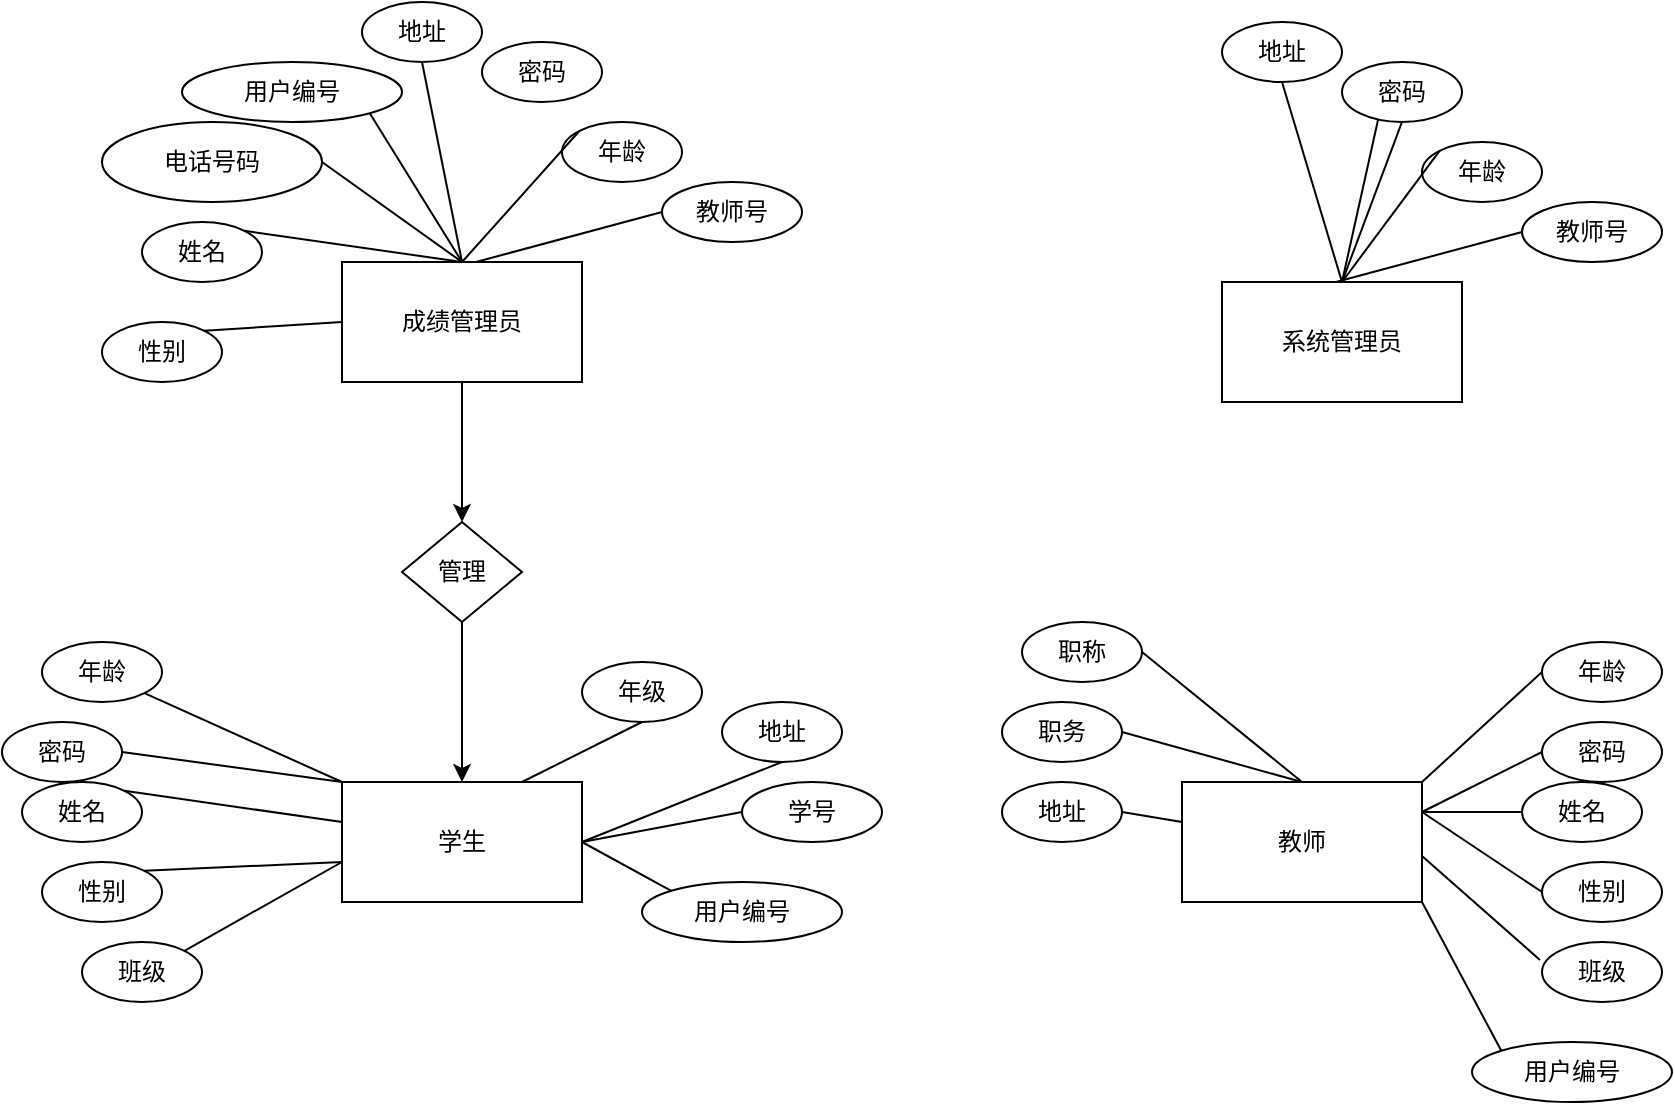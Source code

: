 <mxfile version="21.8.2" type="github">
  <diagram id="R2lEEEUBdFMjLlhIrx00" name="Page-1">
    <mxGraphModel dx="2284" dy="1858" grid="1" gridSize="10" guides="1" tooltips="1" connect="1" arrows="1" fold="1" page="1" pageScale="1" pageWidth="850" pageHeight="1100" math="0" shadow="0" extFonts="Permanent Marker^https://fonts.googleapis.com/css?family=Permanent+Marker">
      <root>
        <mxCell id="0" />
        <mxCell id="1" parent="0" />
        <mxCell id="JLIcFYk4vpwf9IPf_Qi_-22" value="" style="edgeStyle=orthogonalEdgeStyle;rounded=0;orthogonalLoop=1;jettySize=auto;html=1;" edge="1" parent="1" source="JLIcFYk4vpwf9IPf_Qi_-1" target="JLIcFYk4vpwf9IPf_Qi_-21">
          <mxGeometry relative="1" as="geometry" />
        </mxCell>
        <mxCell id="JLIcFYk4vpwf9IPf_Qi_-1" value="成绩管理员" style="rounded=0;whiteSpace=wrap;html=1;" vertex="1" parent="1">
          <mxGeometry x="70" y="90" width="120" height="60" as="geometry" />
        </mxCell>
        <mxCell id="JLIcFYk4vpwf9IPf_Qi_-2" value="学生" style="rounded=0;whiteSpace=wrap;html=1;" vertex="1" parent="1">
          <mxGeometry x="70" y="350" width="120" height="60" as="geometry" />
        </mxCell>
        <mxCell id="JLIcFYk4vpwf9IPf_Qi_-3" value="教师" style="rounded=0;whiteSpace=wrap;html=1;" vertex="1" parent="1">
          <mxGeometry x="490" y="350" width="120" height="60" as="geometry" />
        </mxCell>
        <mxCell id="JLIcFYk4vpwf9IPf_Qi_-4" value="用户编号" style="ellipse;whiteSpace=wrap;html=1;" vertex="1" parent="1">
          <mxGeometry x="-10" y="-10" width="110" height="30" as="geometry" />
        </mxCell>
        <mxCell id="JLIcFYk4vpwf9IPf_Qi_-5" value="姓名" style="ellipse;whiteSpace=wrap;html=1;" vertex="1" parent="1">
          <mxGeometry x="-30" y="70" width="60" height="30" as="geometry" />
        </mxCell>
        <mxCell id="JLIcFYk4vpwf9IPf_Qi_-6" value="地址" style="ellipse;whiteSpace=wrap;html=1;" vertex="1" parent="1">
          <mxGeometry x="80" y="-40" width="60" height="30" as="geometry" />
        </mxCell>
        <mxCell id="JLIcFYk4vpwf9IPf_Qi_-7" value="密码" style="ellipse;whiteSpace=wrap;html=1;" vertex="1" parent="1">
          <mxGeometry x="140" y="-20" width="60" height="30" as="geometry" />
        </mxCell>
        <mxCell id="JLIcFYk4vpwf9IPf_Qi_-8" value="年龄" style="ellipse;whiteSpace=wrap;html=1;" vertex="1" parent="1">
          <mxGeometry x="180" y="20" width="60" height="30" as="geometry" />
        </mxCell>
        <mxCell id="JLIcFYk4vpwf9IPf_Qi_-9" value="性别" style="ellipse;whiteSpace=wrap;html=1;" vertex="1" parent="1">
          <mxGeometry x="-50" y="120" width="60" height="30" as="geometry" />
        </mxCell>
        <mxCell id="JLIcFYk4vpwf9IPf_Qi_-10" value="电话号码" style="ellipse;whiteSpace=wrap;html=1;" vertex="1" parent="1">
          <mxGeometry x="-50" y="20" width="110" height="40" as="geometry" />
        </mxCell>
        <mxCell id="JLIcFYk4vpwf9IPf_Qi_-11" value="" style="endArrow=none;html=1;rounded=0;entryX=0.5;entryY=1;entryDx=0;entryDy=0;exitX=0.5;exitY=0;exitDx=0;exitDy=0;" edge="1" parent="1" source="JLIcFYk4vpwf9IPf_Qi_-1" target="JLIcFYk4vpwf9IPf_Qi_-6">
          <mxGeometry width="50" height="50" relative="1" as="geometry">
            <mxPoint x="400" y="220" as="sourcePoint" />
            <mxPoint x="450" y="170" as="targetPoint" />
          </mxGeometry>
        </mxCell>
        <mxCell id="JLIcFYk4vpwf9IPf_Qi_-12" value="" style="endArrow=none;html=1;rounded=0;entryX=0.5;entryY=1;entryDx=0;entryDy=0;" edge="1" parent="1">
          <mxGeometry width="50" height="50" relative="1" as="geometry">
            <mxPoint x="570" y="100" as="sourcePoint" />
            <mxPoint x="590" y="10" as="targetPoint" />
          </mxGeometry>
        </mxCell>
        <mxCell id="JLIcFYk4vpwf9IPf_Qi_-13" value="" style="endArrow=none;html=1;rounded=0;entryX=0;entryY=0;entryDx=0;entryDy=0;" edge="1" parent="1" target="JLIcFYk4vpwf9IPf_Qi_-8">
          <mxGeometry width="50" height="50" relative="1" as="geometry">
            <mxPoint x="130" y="90" as="sourcePoint" />
            <mxPoint x="221" y="73" as="targetPoint" />
          </mxGeometry>
        </mxCell>
        <mxCell id="JLIcFYk4vpwf9IPf_Qi_-14" value="教师号" style="ellipse;whiteSpace=wrap;html=1;" vertex="1" parent="1">
          <mxGeometry x="230" y="50" width="70" height="30" as="geometry" />
        </mxCell>
        <mxCell id="JLIcFYk4vpwf9IPf_Qi_-15" value="" style="endArrow=none;html=1;rounded=0;entryX=0;entryY=0.5;entryDx=0;entryDy=0;exitX=0.558;exitY=0;exitDx=0;exitDy=0;exitPerimeter=0;" edge="1" parent="1" source="JLIcFYk4vpwf9IPf_Qi_-1" target="JLIcFYk4vpwf9IPf_Qi_-14">
          <mxGeometry width="50" height="50" relative="1" as="geometry">
            <mxPoint x="140" y="100" as="sourcePoint" />
            <mxPoint x="199" y="34" as="targetPoint" />
          </mxGeometry>
        </mxCell>
        <mxCell id="JLIcFYk4vpwf9IPf_Qi_-16" value="" style="endArrow=none;html=1;rounded=0;entryX=1;entryY=1;entryDx=0;entryDy=0;" edge="1" parent="1" target="JLIcFYk4vpwf9IPf_Qi_-4">
          <mxGeometry width="50" height="50" relative="1" as="geometry">
            <mxPoint x="130" y="90" as="sourcePoint" />
            <mxPoint x="120" as="targetPoint" />
          </mxGeometry>
        </mxCell>
        <mxCell id="JLIcFYk4vpwf9IPf_Qi_-17" value="" style="endArrow=none;html=1;rounded=0;entryX=1;entryY=0.5;entryDx=0;entryDy=0;" edge="1" parent="1" target="JLIcFYk4vpwf9IPf_Qi_-10">
          <mxGeometry width="50" height="50" relative="1" as="geometry">
            <mxPoint x="130" y="90" as="sourcePoint" />
            <mxPoint x="82" y="44" as="targetPoint" />
          </mxGeometry>
        </mxCell>
        <mxCell id="JLIcFYk4vpwf9IPf_Qi_-18" value="" style="endArrow=none;html=1;rounded=0;entryX=1;entryY=0;entryDx=0;entryDy=0;" edge="1" parent="1" target="JLIcFYk4vpwf9IPf_Qi_-5">
          <mxGeometry width="50" height="50" relative="1" as="geometry">
            <mxPoint x="130" y="90" as="sourcePoint" />
            <mxPoint x="60" y="80" as="targetPoint" />
          </mxGeometry>
        </mxCell>
        <mxCell id="JLIcFYk4vpwf9IPf_Qi_-19" value="系统管理员" style="rounded=0;whiteSpace=wrap;html=1;" vertex="1" parent="1">
          <mxGeometry x="510" y="100" width="120" height="60" as="geometry" />
        </mxCell>
        <mxCell id="JLIcFYk4vpwf9IPf_Qi_-20" value="" style="endArrow=none;html=1;rounded=0;entryX=1;entryY=0;entryDx=0;entryDy=0;exitX=0;exitY=0.5;exitDx=0;exitDy=0;" edge="1" parent="1" source="JLIcFYk4vpwf9IPf_Qi_-1" target="JLIcFYk4vpwf9IPf_Qi_-9">
          <mxGeometry width="50" height="50" relative="1" as="geometry">
            <mxPoint x="140" y="100" as="sourcePoint" />
            <mxPoint x="31" y="84" as="targetPoint" />
          </mxGeometry>
        </mxCell>
        <mxCell id="JLIcFYk4vpwf9IPf_Qi_-23" value="" style="edgeStyle=orthogonalEdgeStyle;rounded=0;orthogonalLoop=1;jettySize=auto;html=1;" edge="1" parent="1" source="JLIcFYk4vpwf9IPf_Qi_-21" target="JLIcFYk4vpwf9IPf_Qi_-2">
          <mxGeometry relative="1" as="geometry" />
        </mxCell>
        <mxCell id="JLIcFYk4vpwf9IPf_Qi_-21" value="管理" style="rhombus;whiteSpace=wrap;html=1;" vertex="1" parent="1">
          <mxGeometry x="100" y="220" width="60" height="50" as="geometry" />
        </mxCell>
        <mxCell id="JLIcFYk4vpwf9IPf_Qi_-24" value="姓名" style="ellipse;whiteSpace=wrap;html=1;" vertex="1" parent="1">
          <mxGeometry x="-90" y="350" width="60" height="30" as="geometry" />
        </mxCell>
        <mxCell id="JLIcFYk4vpwf9IPf_Qi_-25" value="" style="endArrow=none;html=1;rounded=0;entryX=1;entryY=0;entryDx=0;entryDy=0;" edge="1" parent="1" target="JLIcFYk4vpwf9IPf_Qi_-24">
          <mxGeometry width="50" height="50" relative="1" as="geometry">
            <mxPoint x="70" y="370" as="sourcePoint" />
            <mxPoint y="360" as="targetPoint" />
          </mxGeometry>
        </mxCell>
        <mxCell id="JLIcFYk4vpwf9IPf_Qi_-26" value="性别" style="ellipse;whiteSpace=wrap;html=1;" vertex="1" parent="1">
          <mxGeometry x="-80" y="390" width="60" height="30" as="geometry" />
        </mxCell>
        <mxCell id="JLIcFYk4vpwf9IPf_Qi_-27" value="" style="endArrow=none;html=1;rounded=0;entryX=1;entryY=0;entryDx=0;entryDy=0;exitX=0;exitY=0.5;exitDx=0;exitDy=0;" edge="1" parent="1" target="JLIcFYk4vpwf9IPf_Qi_-26">
          <mxGeometry width="50" height="50" relative="1" as="geometry">
            <mxPoint x="70" y="390" as="sourcePoint" />
            <mxPoint x="31" y="354" as="targetPoint" />
          </mxGeometry>
        </mxCell>
        <mxCell id="JLIcFYk4vpwf9IPf_Qi_-28" value="用户编号" style="ellipse;whiteSpace=wrap;html=1;" vertex="1" parent="1">
          <mxGeometry x="220" y="400" width="100" height="30" as="geometry" />
        </mxCell>
        <mxCell id="JLIcFYk4vpwf9IPf_Qi_-29" value="" style="endArrow=none;html=1;rounded=0;entryX=0;entryY=0;entryDx=0;entryDy=0;exitX=1;exitY=0.5;exitDx=0;exitDy=0;" edge="1" parent="1" target="JLIcFYk4vpwf9IPf_Qi_-28" source="JLIcFYk4vpwf9IPf_Qi_-2">
          <mxGeometry width="50" height="50" relative="1" as="geometry">
            <mxPoint x="70" y="370" as="sourcePoint" />
            <mxPoint x="60" y="280" as="targetPoint" />
          </mxGeometry>
        </mxCell>
        <mxCell id="JLIcFYk4vpwf9IPf_Qi_-30" value="地址" style="ellipse;whiteSpace=wrap;html=1;" vertex="1" parent="1">
          <mxGeometry x="510" y="-30" width="60" height="30" as="geometry" />
        </mxCell>
        <mxCell id="JLIcFYk4vpwf9IPf_Qi_-31" value="密码" style="ellipse;whiteSpace=wrap;html=1;" vertex="1" parent="1">
          <mxGeometry x="570" y="-10" width="60" height="30" as="geometry" />
        </mxCell>
        <mxCell id="JLIcFYk4vpwf9IPf_Qi_-32" value="年龄" style="ellipse;whiteSpace=wrap;html=1;" vertex="1" parent="1">
          <mxGeometry x="610" y="30" width="60" height="30" as="geometry" />
        </mxCell>
        <mxCell id="JLIcFYk4vpwf9IPf_Qi_-33" value="" style="endArrow=none;html=1;rounded=0;entryX=0.5;entryY=1;entryDx=0;entryDy=0;" edge="1" parent="1" target="JLIcFYk4vpwf9IPf_Qi_-30">
          <mxGeometry width="50" height="50" relative="1" as="geometry">
            <mxPoint x="570" y="100" as="sourcePoint" />
            <mxPoint x="880" y="180" as="targetPoint" />
          </mxGeometry>
        </mxCell>
        <mxCell id="JLIcFYk4vpwf9IPf_Qi_-34" value="" style="endArrow=none;html=1;rounded=0;entryX=0.5;entryY=1;entryDx=0;entryDy=0;exitX=0.5;exitY=0;exitDx=0;exitDy=0;" edge="1" parent="1" target="JLIcFYk4vpwf9IPf_Qi_-31" source="JLIcFYk4vpwf9IPf_Qi_-19">
          <mxGeometry width="50" height="50" relative="1" as="geometry">
            <mxPoint x="140" y="100" as="sourcePoint" />
            <mxPoint x="130" y="10" as="targetPoint" />
          </mxGeometry>
        </mxCell>
        <mxCell id="JLIcFYk4vpwf9IPf_Qi_-35" value="" style="endArrow=none;html=1;rounded=0;entryX=0;entryY=0;entryDx=0;entryDy=0;" edge="1" parent="1" target="JLIcFYk4vpwf9IPf_Qi_-32">
          <mxGeometry width="50" height="50" relative="1" as="geometry">
            <mxPoint x="570" y="100" as="sourcePoint" />
            <mxPoint x="651" y="83" as="targetPoint" />
          </mxGeometry>
        </mxCell>
        <mxCell id="JLIcFYk4vpwf9IPf_Qi_-36" value="教师号" style="ellipse;whiteSpace=wrap;html=1;" vertex="1" parent="1">
          <mxGeometry x="660" y="60" width="70" height="30" as="geometry" />
        </mxCell>
        <mxCell id="JLIcFYk4vpwf9IPf_Qi_-37" value="" style="endArrow=none;html=1;rounded=0;entryX=0;entryY=0.5;entryDx=0;entryDy=0;exitX=0.558;exitY=0;exitDx=0;exitDy=0;exitPerimeter=0;" edge="1" parent="1" target="JLIcFYk4vpwf9IPf_Qi_-36">
          <mxGeometry width="50" height="50" relative="1" as="geometry">
            <mxPoint x="567" y="100" as="sourcePoint" />
            <mxPoint x="629" y="44" as="targetPoint" />
          </mxGeometry>
        </mxCell>
        <mxCell id="JLIcFYk4vpwf9IPf_Qi_-38" value="地址" style="ellipse;whiteSpace=wrap;html=1;" vertex="1" parent="1">
          <mxGeometry x="260" y="310" width="60" height="30" as="geometry" />
        </mxCell>
        <mxCell id="JLIcFYk4vpwf9IPf_Qi_-39" value="密码" style="ellipse;whiteSpace=wrap;html=1;" vertex="1" parent="1">
          <mxGeometry x="-100" y="320" width="60" height="30" as="geometry" />
        </mxCell>
        <mxCell id="JLIcFYk4vpwf9IPf_Qi_-40" value="年龄" style="ellipse;whiteSpace=wrap;html=1;" vertex="1" parent="1">
          <mxGeometry x="-80" y="280" width="60" height="30" as="geometry" />
        </mxCell>
        <mxCell id="JLIcFYk4vpwf9IPf_Qi_-41" value="" style="endArrow=none;html=1;rounded=0;entryX=0.5;entryY=1;entryDx=0;entryDy=0;exitX=0.5;exitY=0;exitDx=0;exitDy=0;" edge="1" target="JLIcFYk4vpwf9IPf_Qi_-38" parent="1">
          <mxGeometry width="50" height="50" relative="1" as="geometry">
            <mxPoint x="190" y="380" as="sourcePoint" />
            <mxPoint x="510" y="460" as="targetPoint" />
          </mxGeometry>
        </mxCell>
        <mxCell id="JLIcFYk4vpwf9IPf_Qi_-42" value="" style="endArrow=none;html=1;rounded=0;entryX=1;entryY=0.5;entryDx=0;entryDy=0;exitX=0;exitY=0;exitDx=0;exitDy=0;" edge="1" target="JLIcFYk4vpwf9IPf_Qi_-39" parent="1" source="JLIcFYk4vpwf9IPf_Qi_-2">
          <mxGeometry width="50" height="50" relative="1" as="geometry">
            <mxPoint x="190" y="380" as="sourcePoint" />
            <mxPoint x="180" y="290" as="targetPoint" />
          </mxGeometry>
        </mxCell>
        <mxCell id="JLIcFYk4vpwf9IPf_Qi_-43" value="" style="endArrow=none;html=1;rounded=0;entryX=1;entryY=1;entryDx=0;entryDy=0;exitX=0;exitY=0;exitDx=0;exitDy=0;" edge="1" target="JLIcFYk4vpwf9IPf_Qi_-40" parent="1" source="JLIcFYk4vpwf9IPf_Qi_-2">
          <mxGeometry width="50" height="50" relative="1" as="geometry">
            <mxPoint x="190" y="380" as="sourcePoint" />
            <mxPoint x="281" y="363" as="targetPoint" />
          </mxGeometry>
        </mxCell>
        <mxCell id="JLIcFYk4vpwf9IPf_Qi_-44" value="学号" style="ellipse;whiteSpace=wrap;html=1;" vertex="1" parent="1">
          <mxGeometry x="270" y="350" width="70" height="30" as="geometry" />
        </mxCell>
        <mxCell id="JLIcFYk4vpwf9IPf_Qi_-45" value="" style="endArrow=none;html=1;rounded=0;entryX=0;entryY=0.5;entryDx=0;entryDy=0;" edge="1" target="JLIcFYk4vpwf9IPf_Qi_-44" parent="1">
          <mxGeometry width="50" height="50" relative="1" as="geometry">
            <mxPoint x="190" y="380" as="sourcePoint" />
            <mxPoint x="259" y="324" as="targetPoint" />
          </mxGeometry>
        </mxCell>
        <mxCell id="JLIcFYk4vpwf9IPf_Qi_-46" value="班级" style="ellipse;whiteSpace=wrap;html=1;" vertex="1" parent="1">
          <mxGeometry x="-60" y="430" width="60" height="30" as="geometry" />
        </mxCell>
        <mxCell id="JLIcFYk4vpwf9IPf_Qi_-47" value="" style="endArrow=none;html=1;rounded=0;entryX=1;entryY=0;entryDx=0;entryDy=0;" edge="1" parent="1" target="JLIcFYk4vpwf9IPf_Qi_-46">
          <mxGeometry width="50" height="50" relative="1" as="geometry">
            <mxPoint x="70" y="390" as="sourcePoint" />
            <mxPoint x="41" y="364" as="targetPoint" />
          </mxGeometry>
        </mxCell>
        <mxCell id="JLIcFYk4vpwf9IPf_Qi_-48" value="年级" style="ellipse;whiteSpace=wrap;html=1;" vertex="1" parent="1">
          <mxGeometry x="190" y="290" width="60" height="30" as="geometry" />
        </mxCell>
        <mxCell id="JLIcFYk4vpwf9IPf_Qi_-49" value="" style="endArrow=none;html=1;rounded=0;entryX=0.5;entryY=1;entryDx=0;entryDy=0;exitX=0.75;exitY=0;exitDx=0;exitDy=0;" edge="1" parent="1" target="JLIcFYk4vpwf9IPf_Qi_-48" source="JLIcFYk4vpwf9IPf_Qi_-2">
          <mxGeometry width="50" height="50" relative="1" as="geometry">
            <mxPoint x="320" y="250" as="sourcePoint" />
            <mxPoint x="291" y="224" as="targetPoint" />
          </mxGeometry>
        </mxCell>
        <mxCell id="JLIcFYk4vpwf9IPf_Qi_-50" value="姓名" style="ellipse;whiteSpace=wrap;html=1;" vertex="1" parent="1">
          <mxGeometry x="660" y="350" width="60" height="30" as="geometry" />
        </mxCell>
        <mxCell id="JLIcFYk4vpwf9IPf_Qi_-51" value="" style="endArrow=none;html=1;rounded=0;entryX=0;entryY=0.5;entryDx=0;entryDy=0;exitX=1;exitY=0.25;exitDx=0;exitDy=0;" edge="1" parent="1" target="JLIcFYk4vpwf9IPf_Qi_-50" source="JLIcFYk4vpwf9IPf_Qi_-3">
          <mxGeometry width="50" height="50" relative="1" as="geometry">
            <mxPoint x="820" y="370" as="sourcePoint" />
            <mxPoint x="750" y="360" as="targetPoint" />
          </mxGeometry>
        </mxCell>
        <mxCell id="JLIcFYk4vpwf9IPf_Qi_-52" value="性别" style="ellipse;whiteSpace=wrap;html=1;" vertex="1" parent="1">
          <mxGeometry x="670" y="390" width="60" height="30" as="geometry" />
        </mxCell>
        <mxCell id="JLIcFYk4vpwf9IPf_Qi_-53" value="" style="endArrow=none;html=1;rounded=0;entryX=0;entryY=0.5;entryDx=0;entryDy=0;exitX=1;exitY=0.25;exitDx=0;exitDy=0;" edge="1" parent="1" target="JLIcFYk4vpwf9IPf_Qi_-52" source="JLIcFYk4vpwf9IPf_Qi_-3">
          <mxGeometry width="50" height="50" relative="1" as="geometry">
            <mxPoint x="820" y="390" as="sourcePoint" />
            <mxPoint x="781" y="354" as="targetPoint" />
          </mxGeometry>
        </mxCell>
        <mxCell id="JLIcFYk4vpwf9IPf_Qi_-54" value="密码" style="ellipse;whiteSpace=wrap;html=1;" vertex="1" parent="1">
          <mxGeometry x="670" y="320" width="60" height="30" as="geometry" />
        </mxCell>
        <mxCell id="JLIcFYk4vpwf9IPf_Qi_-55" value="年龄" style="ellipse;whiteSpace=wrap;html=1;" vertex="1" parent="1">
          <mxGeometry x="670" y="280" width="60" height="30" as="geometry" />
        </mxCell>
        <mxCell id="JLIcFYk4vpwf9IPf_Qi_-56" value="" style="endArrow=none;html=1;rounded=0;entryX=0;entryY=0.5;entryDx=0;entryDy=0;exitX=1;exitY=0.25;exitDx=0;exitDy=0;" edge="1" parent="1" target="JLIcFYk4vpwf9IPf_Qi_-54" source="JLIcFYk4vpwf9IPf_Qi_-3">
          <mxGeometry width="50" height="50" relative="1" as="geometry">
            <mxPoint x="820" y="350" as="sourcePoint" />
            <mxPoint x="930" y="290" as="targetPoint" />
          </mxGeometry>
        </mxCell>
        <mxCell id="JLIcFYk4vpwf9IPf_Qi_-57" value="" style="endArrow=none;html=1;rounded=0;entryX=0;entryY=0.5;entryDx=0;entryDy=0;exitX=1;exitY=0;exitDx=0;exitDy=0;" edge="1" parent="1" target="JLIcFYk4vpwf9IPf_Qi_-55" source="JLIcFYk4vpwf9IPf_Qi_-3">
          <mxGeometry width="50" height="50" relative="1" as="geometry">
            <mxPoint x="820" y="350" as="sourcePoint" />
            <mxPoint x="1031" y="363" as="targetPoint" />
          </mxGeometry>
        </mxCell>
        <mxCell id="JLIcFYk4vpwf9IPf_Qi_-58" value="班级" style="ellipse;whiteSpace=wrap;html=1;" vertex="1" parent="1">
          <mxGeometry x="670" y="430" width="60" height="30" as="geometry" />
        </mxCell>
        <mxCell id="JLIcFYk4vpwf9IPf_Qi_-59" value="" style="endArrow=none;html=1;rounded=0;entryX=-0.017;entryY=0.3;entryDx=0;entryDy=0;exitX=1;exitY=0.617;exitDx=0;exitDy=0;exitPerimeter=0;entryPerimeter=0;" edge="1" parent="1" target="JLIcFYk4vpwf9IPf_Qi_-58" source="JLIcFYk4vpwf9IPf_Qi_-3">
          <mxGeometry width="50" height="50" relative="1" as="geometry">
            <mxPoint x="820" y="390" as="sourcePoint" />
            <mxPoint x="791" y="364" as="targetPoint" />
          </mxGeometry>
        </mxCell>
        <mxCell id="JLIcFYk4vpwf9IPf_Qi_-60" value="用户编号" style="ellipse;whiteSpace=wrap;html=1;" vertex="1" parent="1">
          <mxGeometry x="635" y="480" width="100" height="30" as="geometry" />
        </mxCell>
        <mxCell id="JLIcFYk4vpwf9IPf_Qi_-61" value="" style="endArrow=none;html=1;rounded=0;entryX=0;entryY=0;entryDx=0;entryDy=0;exitX=1;exitY=1;exitDx=0;exitDy=0;" edge="1" parent="1" target="JLIcFYk4vpwf9IPf_Qi_-60" source="JLIcFYk4vpwf9IPf_Qi_-3">
          <mxGeometry width="50" height="50" relative="1" as="geometry">
            <mxPoint x="605" y="460" as="sourcePoint" />
            <mxPoint x="475" y="360" as="targetPoint" />
          </mxGeometry>
        </mxCell>
        <mxCell id="JLIcFYk4vpwf9IPf_Qi_-62" value="职称" style="ellipse;whiteSpace=wrap;html=1;" vertex="1" parent="1">
          <mxGeometry x="410" y="270" width="60" height="30" as="geometry" />
        </mxCell>
        <mxCell id="JLIcFYk4vpwf9IPf_Qi_-63" value="职务" style="ellipse;whiteSpace=wrap;html=1;" vertex="1" parent="1">
          <mxGeometry x="400" y="310" width="60" height="30" as="geometry" />
        </mxCell>
        <mxCell id="JLIcFYk4vpwf9IPf_Qi_-64" value="" style="endArrow=none;html=1;rounded=0;entryX=0.5;entryY=0;entryDx=0;entryDy=0;exitX=1;exitY=0.5;exitDx=0;exitDy=0;" edge="1" parent="1" source="JLIcFYk4vpwf9IPf_Qi_-62" target="JLIcFYk4vpwf9IPf_Qi_-3">
          <mxGeometry width="50" height="50" relative="1" as="geometry">
            <mxPoint x="620" y="360" as="sourcePoint" />
            <mxPoint x="680" y="305" as="targetPoint" />
          </mxGeometry>
        </mxCell>
        <mxCell id="JLIcFYk4vpwf9IPf_Qi_-65" value="" style="endArrow=none;html=1;rounded=0;entryX=0.5;entryY=0;entryDx=0;entryDy=0;exitX=1;exitY=0.5;exitDx=0;exitDy=0;" edge="1" parent="1" source="JLIcFYk4vpwf9IPf_Qi_-63" target="JLIcFYk4vpwf9IPf_Qi_-3">
          <mxGeometry width="50" height="50" relative="1" as="geometry">
            <mxPoint x="480" y="295" as="sourcePoint" />
            <mxPoint x="560" y="360" as="targetPoint" />
          </mxGeometry>
        </mxCell>
        <mxCell id="JLIcFYk4vpwf9IPf_Qi_-66" value="地址" style="ellipse;whiteSpace=wrap;html=1;" vertex="1" parent="1">
          <mxGeometry x="400" y="350" width="60" height="30" as="geometry" />
        </mxCell>
        <mxCell id="JLIcFYk4vpwf9IPf_Qi_-67" value="" style="endArrow=none;html=1;rounded=0;entryX=1;entryY=0.5;entryDx=0;entryDy=0;" edge="1" parent="1" target="JLIcFYk4vpwf9IPf_Qi_-66" source="JLIcFYk4vpwf9IPf_Qi_-3">
          <mxGeometry width="50" height="50" relative="1" as="geometry">
            <mxPoint x="330" y="420" as="sourcePoint" />
            <mxPoint x="650" y="500" as="targetPoint" />
          </mxGeometry>
        </mxCell>
      </root>
    </mxGraphModel>
  </diagram>
</mxfile>
